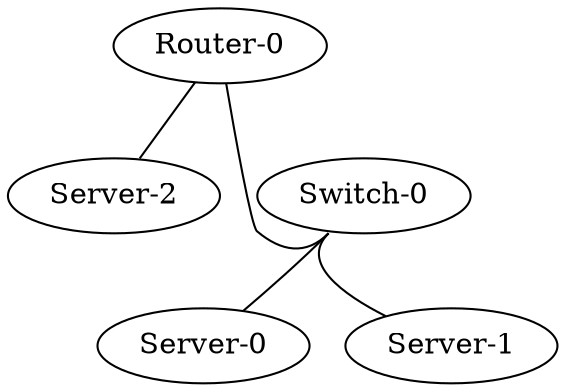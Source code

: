 graph vx {
"Router-0" [function="leaf" vagrant="eth1" os="hashicorp/bionic64" version="1.0.282" memory="500" config="./helper_scripts/config_production_switch.sh" ]
"Server-0" [function="leaf" vagrant="eth1" os="centos/7" version="2004.01" memory="10000" config="./helper_scripts/config_production_switch.sh" ]
"Server-1" [function="leaf" vagrant="eth1" os="hashicorp/bionic64" version="1.0.282" memory="500" config="./helper_scripts/config_production_switch.sh" ]
"Server-2" [function="leaf" vagrant="eth1" os="exnav29/lxle" version="1.0.0" memory="2000" config="./helper_scripts/config_production_switch.sh" ]
"Switch-0" [function="leaf" vagrant="eth1" os="hashicorp/bionic64" version="1.0.282" memory="500" config="./helper_scripts/config_production_switch.sh" ]
"Router-0":"eth1" -- "Server-2":"eth100"
"Router-0":"eth50" -- "Switch-0":"swp100"
"Switch-0":"swp1" -- "Server-1":"eth50"
"Switch-0":"swp2" -- "Server-0":"eth50"
}
